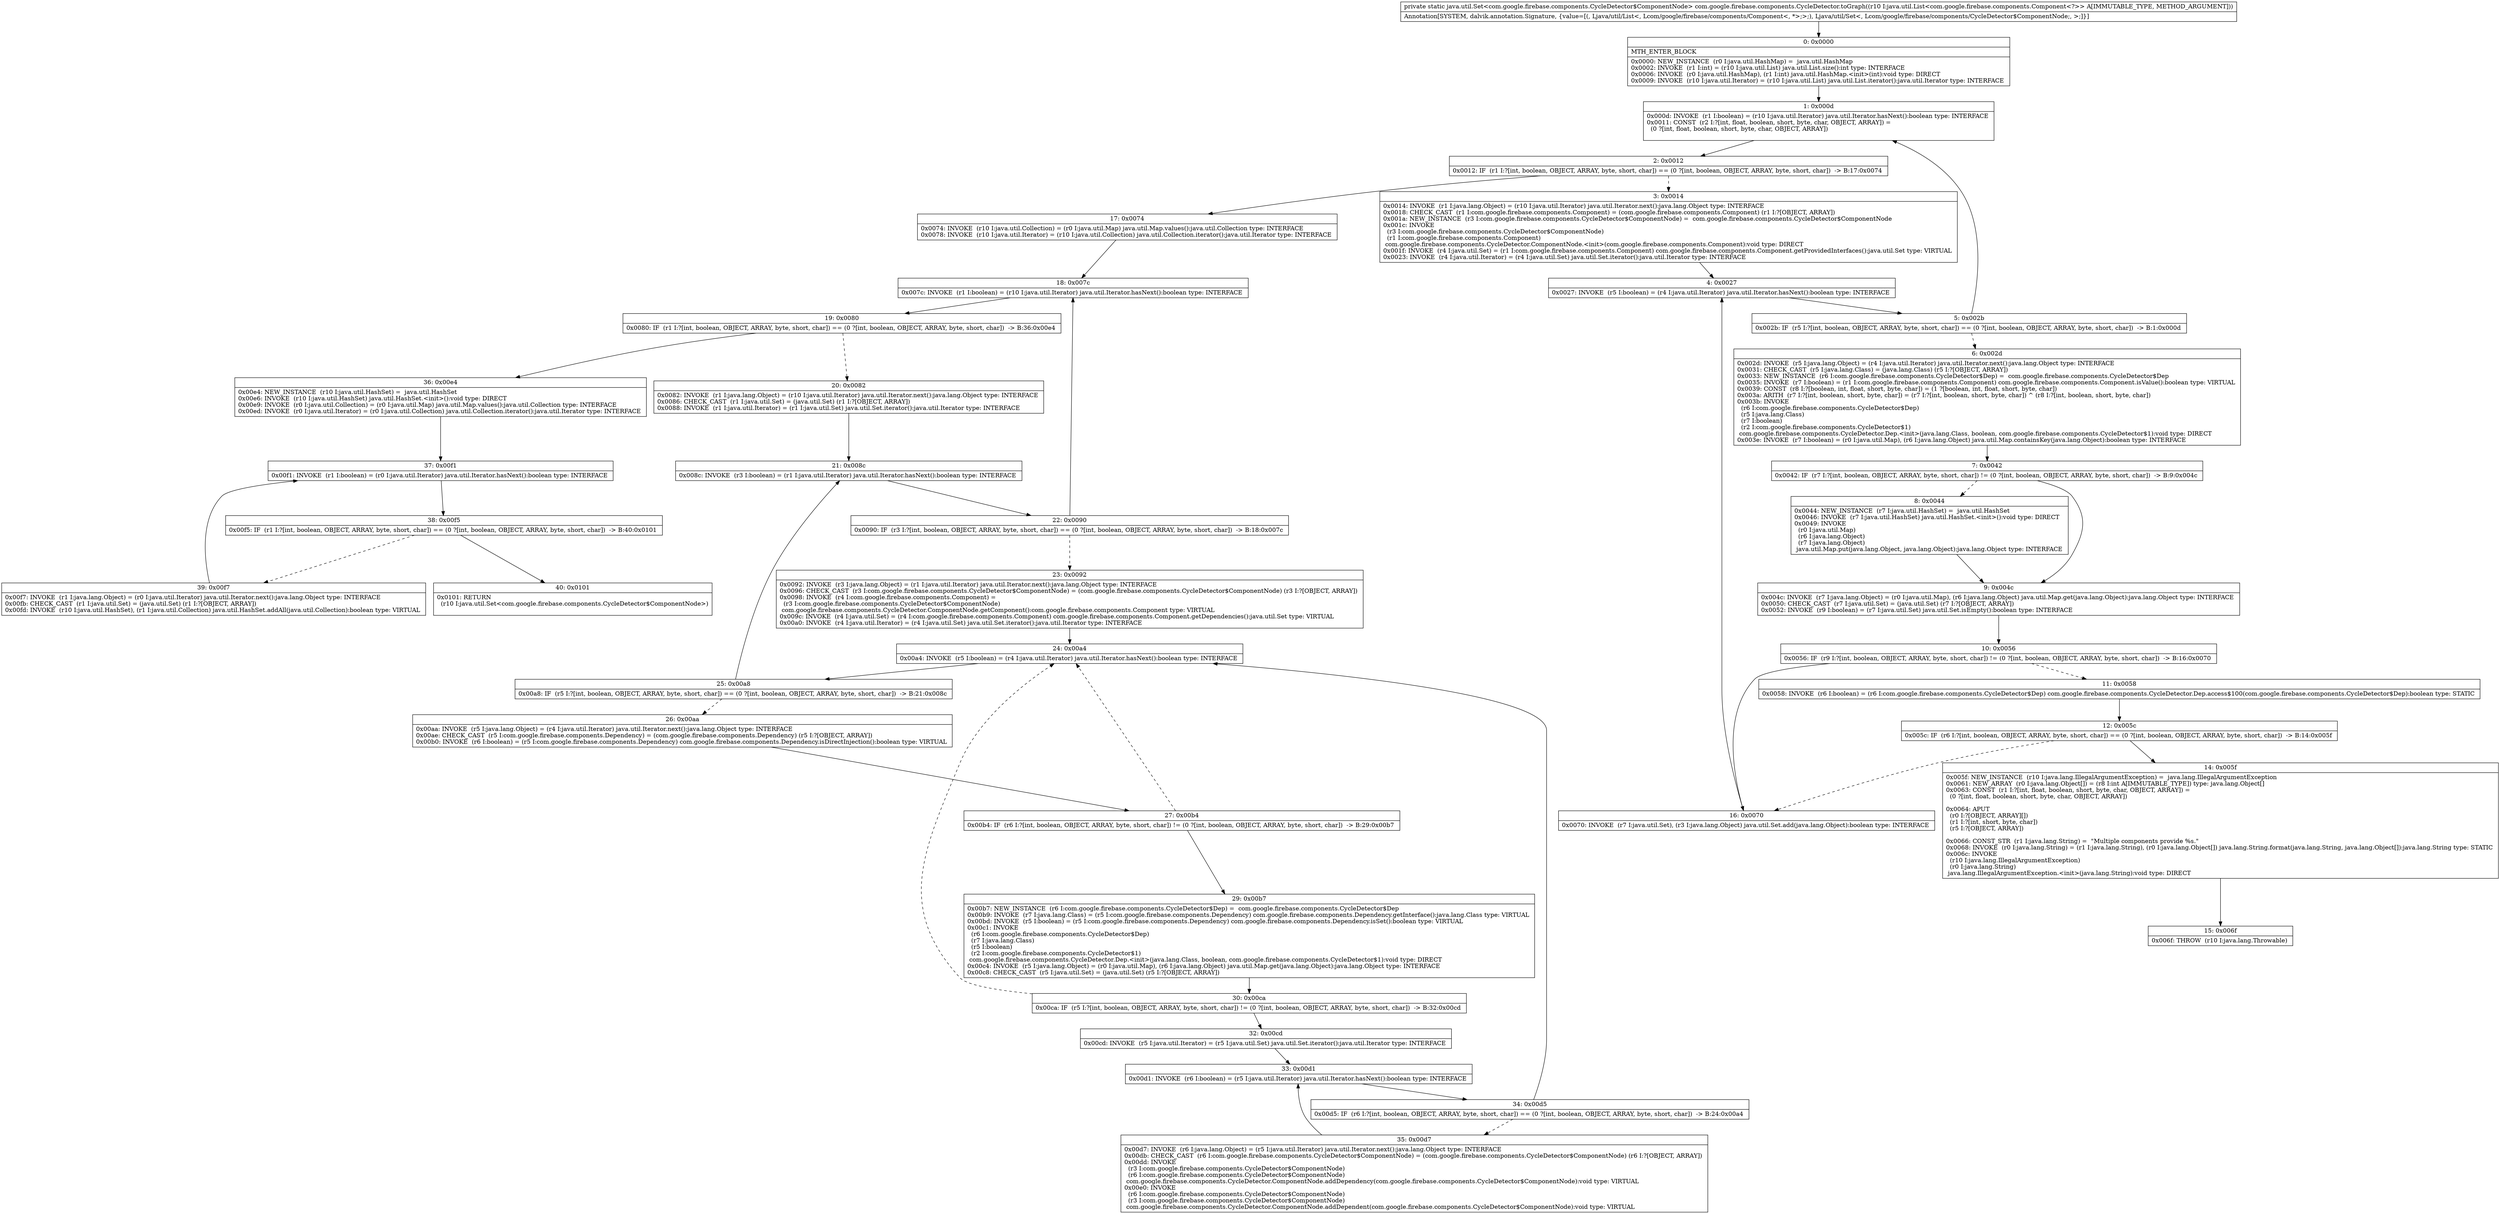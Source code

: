 digraph "CFG forcom.google.firebase.components.CycleDetector.toGraph(Ljava\/util\/List;)Ljava\/util\/Set;" {
Node_0 [shape=record,label="{0\:\ 0x0000|MTH_ENTER_BLOCK\l|0x0000: NEW_INSTANCE  (r0 I:java.util.HashMap) =  java.util.HashMap \l0x0002: INVOKE  (r1 I:int) = (r10 I:java.util.List) java.util.List.size():int type: INTERFACE \l0x0006: INVOKE  (r0 I:java.util.HashMap), (r1 I:int) java.util.HashMap.\<init\>(int):void type: DIRECT \l0x0009: INVOKE  (r10 I:java.util.Iterator) = (r10 I:java.util.List) java.util.List.iterator():java.util.Iterator type: INTERFACE \l}"];
Node_1 [shape=record,label="{1\:\ 0x000d|0x000d: INVOKE  (r1 I:boolean) = (r10 I:java.util.Iterator) java.util.Iterator.hasNext():boolean type: INTERFACE \l0x0011: CONST  (r2 I:?[int, float, boolean, short, byte, char, OBJECT, ARRAY]) = \l  (0 ?[int, float, boolean, short, byte, char, OBJECT, ARRAY])\l \l}"];
Node_2 [shape=record,label="{2\:\ 0x0012|0x0012: IF  (r1 I:?[int, boolean, OBJECT, ARRAY, byte, short, char]) == (0 ?[int, boolean, OBJECT, ARRAY, byte, short, char])  \-\> B:17:0x0074 \l}"];
Node_3 [shape=record,label="{3\:\ 0x0014|0x0014: INVOKE  (r1 I:java.lang.Object) = (r10 I:java.util.Iterator) java.util.Iterator.next():java.lang.Object type: INTERFACE \l0x0018: CHECK_CAST  (r1 I:com.google.firebase.components.Component) = (com.google.firebase.components.Component) (r1 I:?[OBJECT, ARRAY]) \l0x001a: NEW_INSTANCE  (r3 I:com.google.firebase.components.CycleDetector$ComponentNode) =  com.google.firebase.components.CycleDetector$ComponentNode \l0x001c: INVOKE  \l  (r3 I:com.google.firebase.components.CycleDetector$ComponentNode)\l  (r1 I:com.google.firebase.components.Component)\l com.google.firebase.components.CycleDetector.ComponentNode.\<init\>(com.google.firebase.components.Component):void type: DIRECT \l0x001f: INVOKE  (r4 I:java.util.Set) = (r1 I:com.google.firebase.components.Component) com.google.firebase.components.Component.getProvidedInterfaces():java.util.Set type: VIRTUAL \l0x0023: INVOKE  (r4 I:java.util.Iterator) = (r4 I:java.util.Set) java.util.Set.iterator():java.util.Iterator type: INTERFACE \l}"];
Node_4 [shape=record,label="{4\:\ 0x0027|0x0027: INVOKE  (r5 I:boolean) = (r4 I:java.util.Iterator) java.util.Iterator.hasNext():boolean type: INTERFACE \l}"];
Node_5 [shape=record,label="{5\:\ 0x002b|0x002b: IF  (r5 I:?[int, boolean, OBJECT, ARRAY, byte, short, char]) == (0 ?[int, boolean, OBJECT, ARRAY, byte, short, char])  \-\> B:1:0x000d \l}"];
Node_6 [shape=record,label="{6\:\ 0x002d|0x002d: INVOKE  (r5 I:java.lang.Object) = (r4 I:java.util.Iterator) java.util.Iterator.next():java.lang.Object type: INTERFACE \l0x0031: CHECK_CAST  (r5 I:java.lang.Class) = (java.lang.Class) (r5 I:?[OBJECT, ARRAY]) \l0x0033: NEW_INSTANCE  (r6 I:com.google.firebase.components.CycleDetector$Dep) =  com.google.firebase.components.CycleDetector$Dep \l0x0035: INVOKE  (r7 I:boolean) = (r1 I:com.google.firebase.components.Component) com.google.firebase.components.Component.isValue():boolean type: VIRTUAL \l0x0039: CONST  (r8 I:?[boolean, int, float, short, byte, char]) = (1 ?[boolean, int, float, short, byte, char]) \l0x003a: ARITH  (r7 I:?[int, boolean, short, byte, char]) = (r7 I:?[int, boolean, short, byte, char]) ^ (r8 I:?[int, boolean, short, byte, char]) \l0x003b: INVOKE  \l  (r6 I:com.google.firebase.components.CycleDetector$Dep)\l  (r5 I:java.lang.Class)\l  (r7 I:boolean)\l  (r2 I:com.google.firebase.components.CycleDetector$1)\l com.google.firebase.components.CycleDetector.Dep.\<init\>(java.lang.Class, boolean, com.google.firebase.components.CycleDetector$1):void type: DIRECT \l0x003e: INVOKE  (r7 I:boolean) = (r0 I:java.util.Map), (r6 I:java.lang.Object) java.util.Map.containsKey(java.lang.Object):boolean type: INTERFACE \l}"];
Node_7 [shape=record,label="{7\:\ 0x0042|0x0042: IF  (r7 I:?[int, boolean, OBJECT, ARRAY, byte, short, char]) != (0 ?[int, boolean, OBJECT, ARRAY, byte, short, char])  \-\> B:9:0x004c \l}"];
Node_8 [shape=record,label="{8\:\ 0x0044|0x0044: NEW_INSTANCE  (r7 I:java.util.HashSet) =  java.util.HashSet \l0x0046: INVOKE  (r7 I:java.util.HashSet) java.util.HashSet.\<init\>():void type: DIRECT \l0x0049: INVOKE  \l  (r0 I:java.util.Map)\l  (r6 I:java.lang.Object)\l  (r7 I:java.lang.Object)\l java.util.Map.put(java.lang.Object, java.lang.Object):java.lang.Object type: INTERFACE \l}"];
Node_9 [shape=record,label="{9\:\ 0x004c|0x004c: INVOKE  (r7 I:java.lang.Object) = (r0 I:java.util.Map), (r6 I:java.lang.Object) java.util.Map.get(java.lang.Object):java.lang.Object type: INTERFACE \l0x0050: CHECK_CAST  (r7 I:java.util.Set) = (java.util.Set) (r7 I:?[OBJECT, ARRAY]) \l0x0052: INVOKE  (r9 I:boolean) = (r7 I:java.util.Set) java.util.Set.isEmpty():boolean type: INTERFACE \l}"];
Node_10 [shape=record,label="{10\:\ 0x0056|0x0056: IF  (r9 I:?[int, boolean, OBJECT, ARRAY, byte, short, char]) != (0 ?[int, boolean, OBJECT, ARRAY, byte, short, char])  \-\> B:16:0x0070 \l}"];
Node_11 [shape=record,label="{11\:\ 0x0058|0x0058: INVOKE  (r6 I:boolean) = (r6 I:com.google.firebase.components.CycleDetector$Dep) com.google.firebase.components.CycleDetector.Dep.access$100(com.google.firebase.components.CycleDetector$Dep):boolean type: STATIC \l}"];
Node_12 [shape=record,label="{12\:\ 0x005c|0x005c: IF  (r6 I:?[int, boolean, OBJECT, ARRAY, byte, short, char]) == (0 ?[int, boolean, OBJECT, ARRAY, byte, short, char])  \-\> B:14:0x005f \l}"];
Node_14 [shape=record,label="{14\:\ 0x005f|0x005f: NEW_INSTANCE  (r10 I:java.lang.IllegalArgumentException) =  java.lang.IllegalArgumentException \l0x0061: NEW_ARRAY  (r0 I:java.lang.Object[]) = (r8 I:int A[IMMUTABLE_TYPE]) type: java.lang.Object[] \l0x0063: CONST  (r1 I:?[int, float, boolean, short, byte, char, OBJECT, ARRAY]) = \l  (0 ?[int, float, boolean, short, byte, char, OBJECT, ARRAY])\l \l0x0064: APUT  \l  (r0 I:?[OBJECT, ARRAY][])\l  (r1 I:?[int, short, byte, char])\l  (r5 I:?[OBJECT, ARRAY])\l \l0x0066: CONST_STR  (r1 I:java.lang.String) =  \"Multiple components provide %s.\" \l0x0068: INVOKE  (r0 I:java.lang.String) = (r1 I:java.lang.String), (r0 I:java.lang.Object[]) java.lang.String.format(java.lang.String, java.lang.Object[]):java.lang.String type: STATIC \l0x006c: INVOKE  \l  (r10 I:java.lang.IllegalArgumentException)\l  (r0 I:java.lang.String)\l java.lang.IllegalArgumentException.\<init\>(java.lang.String):void type: DIRECT \l}"];
Node_15 [shape=record,label="{15\:\ 0x006f|0x006f: THROW  (r10 I:java.lang.Throwable) \l}"];
Node_16 [shape=record,label="{16\:\ 0x0070|0x0070: INVOKE  (r7 I:java.util.Set), (r3 I:java.lang.Object) java.util.Set.add(java.lang.Object):boolean type: INTERFACE \l}"];
Node_17 [shape=record,label="{17\:\ 0x0074|0x0074: INVOKE  (r10 I:java.util.Collection) = (r0 I:java.util.Map) java.util.Map.values():java.util.Collection type: INTERFACE \l0x0078: INVOKE  (r10 I:java.util.Iterator) = (r10 I:java.util.Collection) java.util.Collection.iterator():java.util.Iterator type: INTERFACE \l}"];
Node_18 [shape=record,label="{18\:\ 0x007c|0x007c: INVOKE  (r1 I:boolean) = (r10 I:java.util.Iterator) java.util.Iterator.hasNext():boolean type: INTERFACE \l}"];
Node_19 [shape=record,label="{19\:\ 0x0080|0x0080: IF  (r1 I:?[int, boolean, OBJECT, ARRAY, byte, short, char]) == (0 ?[int, boolean, OBJECT, ARRAY, byte, short, char])  \-\> B:36:0x00e4 \l}"];
Node_20 [shape=record,label="{20\:\ 0x0082|0x0082: INVOKE  (r1 I:java.lang.Object) = (r10 I:java.util.Iterator) java.util.Iterator.next():java.lang.Object type: INTERFACE \l0x0086: CHECK_CAST  (r1 I:java.util.Set) = (java.util.Set) (r1 I:?[OBJECT, ARRAY]) \l0x0088: INVOKE  (r1 I:java.util.Iterator) = (r1 I:java.util.Set) java.util.Set.iterator():java.util.Iterator type: INTERFACE \l}"];
Node_21 [shape=record,label="{21\:\ 0x008c|0x008c: INVOKE  (r3 I:boolean) = (r1 I:java.util.Iterator) java.util.Iterator.hasNext():boolean type: INTERFACE \l}"];
Node_22 [shape=record,label="{22\:\ 0x0090|0x0090: IF  (r3 I:?[int, boolean, OBJECT, ARRAY, byte, short, char]) == (0 ?[int, boolean, OBJECT, ARRAY, byte, short, char])  \-\> B:18:0x007c \l}"];
Node_23 [shape=record,label="{23\:\ 0x0092|0x0092: INVOKE  (r3 I:java.lang.Object) = (r1 I:java.util.Iterator) java.util.Iterator.next():java.lang.Object type: INTERFACE \l0x0096: CHECK_CAST  (r3 I:com.google.firebase.components.CycleDetector$ComponentNode) = (com.google.firebase.components.CycleDetector$ComponentNode) (r3 I:?[OBJECT, ARRAY]) \l0x0098: INVOKE  (r4 I:com.google.firebase.components.Component) = \l  (r3 I:com.google.firebase.components.CycleDetector$ComponentNode)\l com.google.firebase.components.CycleDetector.ComponentNode.getComponent():com.google.firebase.components.Component type: VIRTUAL \l0x009c: INVOKE  (r4 I:java.util.Set) = (r4 I:com.google.firebase.components.Component) com.google.firebase.components.Component.getDependencies():java.util.Set type: VIRTUAL \l0x00a0: INVOKE  (r4 I:java.util.Iterator) = (r4 I:java.util.Set) java.util.Set.iterator():java.util.Iterator type: INTERFACE \l}"];
Node_24 [shape=record,label="{24\:\ 0x00a4|0x00a4: INVOKE  (r5 I:boolean) = (r4 I:java.util.Iterator) java.util.Iterator.hasNext():boolean type: INTERFACE \l}"];
Node_25 [shape=record,label="{25\:\ 0x00a8|0x00a8: IF  (r5 I:?[int, boolean, OBJECT, ARRAY, byte, short, char]) == (0 ?[int, boolean, OBJECT, ARRAY, byte, short, char])  \-\> B:21:0x008c \l}"];
Node_26 [shape=record,label="{26\:\ 0x00aa|0x00aa: INVOKE  (r5 I:java.lang.Object) = (r4 I:java.util.Iterator) java.util.Iterator.next():java.lang.Object type: INTERFACE \l0x00ae: CHECK_CAST  (r5 I:com.google.firebase.components.Dependency) = (com.google.firebase.components.Dependency) (r5 I:?[OBJECT, ARRAY]) \l0x00b0: INVOKE  (r6 I:boolean) = (r5 I:com.google.firebase.components.Dependency) com.google.firebase.components.Dependency.isDirectInjection():boolean type: VIRTUAL \l}"];
Node_27 [shape=record,label="{27\:\ 0x00b4|0x00b4: IF  (r6 I:?[int, boolean, OBJECT, ARRAY, byte, short, char]) != (0 ?[int, boolean, OBJECT, ARRAY, byte, short, char])  \-\> B:29:0x00b7 \l}"];
Node_29 [shape=record,label="{29\:\ 0x00b7|0x00b7: NEW_INSTANCE  (r6 I:com.google.firebase.components.CycleDetector$Dep) =  com.google.firebase.components.CycleDetector$Dep \l0x00b9: INVOKE  (r7 I:java.lang.Class) = (r5 I:com.google.firebase.components.Dependency) com.google.firebase.components.Dependency.getInterface():java.lang.Class type: VIRTUAL \l0x00bd: INVOKE  (r5 I:boolean) = (r5 I:com.google.firebase.components.Dependency) com.google.firebase.components.Dependency.isSet():boolean type: VIRTUAL \l0x00c1: INVOKE  \l  (r6 I:com.google.firebase.components.CycleDetector$Dep)\l  (r7 I:java.lang.Class)\l  (r5 I:boolean)\l  (r2 I:com.google.firebase.components.CycleDetector$1)\l com.google.firebase.components.CycleDetector.Dep.\<init\>(java.lang.Class, boolean, com.google.firebase.components.CycleDetector$1):void type: DIRECT \l0x00c4: INVOKE  (r5 I:java.lang.Object) = (r0 I:java.util.Map), (r6 I:java.lang.Object) java.util.Map.get(java.lang.Object):java.lang.Object type: INTERFACE \l0x00c8: CHECK_CAST  (r5 I:java.util.Set) = (java.util.Set) (r5 I:?[OBJECT, ARRAY]) \l}"];
Node_30 [shape=record,label="{30\:\ 0x00ca|0x00ca: IF  (r5 I:?[int, boolean, OBJECT, ARRAY, byte, short, char]) != (0 ?[int, boolean, OBJECT, ARRAY, byte, short, char])  \-\> B:32:0x00cd \l}"];
Node_32 [shape=record,label="{32\:\ 0x00cd|0x00cd: INVOKE  (r5 I:java.util.Iterator) = (r5 I:java.util.Set) java.util.Set.iterator():java.util.Iterator type: INTERFACE \l}"];
Node_33 [shape=record,label="{33\:\ 0x00d1|0x00d1: INVOKE  (r6 I:boolean) = (r5 I:java.util.Iterator) java.util.Iterator.hasNext():boolean type: INTERFACE \l}"];
Node_34 [shape=record,label="{34\:\ 0x00d5|0x00d5: IF  (r6 I:?[int, boolean, OBJECT, ARRAY, byte, short, char]) == (0 ?[int, boolean, OBJECT, ARRAY, byte, short, char])  \-\> B:24:0x00a4 \l}"];
Node_35 [shape=record,label="{35\:\ 0x00d7|0x00d7: INVOKE  (r6 I:java.lang.Object) = (r5 I:java.util.Iterator) java.util.Iterator.next():java.lang.Object type: INTERFACE \l0x00db: CHECK_CAST  (r6 I:com.google.firebase.components.CycleDetector$ComponentNode) = (com.google.firebase.components.CycleDetector$ComponentNode) (r6 I:?[OBJECT, ARRAY]) \l0x00dd: INVOKE  \l  (r3 I:com.google.firebase.components.CycleDetector$ComponentNode)\l  (r6 I:com.google.firebase.components.CycleDetector$ComponentNode)\l com.google.firebase.components.CycleDetector.ComponentNode.addDependency(com.google.firebase.components.CycleDetector$ComponentNode):void type: VIRTUAL \l0x00e0: INVOKE  \l  (r6 I:com.google.firebase.components.CycleDetector$ComponentNode)\l  (r3 I:com.google.firebase.components.CycleDetector$ComponentNode)\l com.google.firebase.components.CycleDetector.ComponentNode.addDependent(com.google.firebase.components.CycleDetector$ComponentNode):void type: VIRTUAL \l}"];
Node_36 [shape=record,label="{36\:\ 0x00e4|0x00e4: NEW_INSTANCE  (r10 I:java.util.HashSet) =  java.util.HashSet \l0x00e6: INVOKE  (r10 I:java.util.HashSet) java.util.HashSet.\<init\>():void type: DIRECT \l0x00e9: INVOKE  (r0 I:java.util.Collection) = (r0 I:java.util.Map) java.util.Map.values():java.util.Collection type: INTERFACE \l0x00ed: INVOKE  (r0 I:java.util.Iterator) = (r0 I:java.util.Collection) java.util.Collection.iterator():java.util.Iterator type: INTERFACE \l}"];
Node_37 [shape=record,label="{37\:\ 0x00f1|0x00f1: INVOKE  (r1 I:boolean) = (r0 I:java.util.Iterator) java.util.Iterator.hasNext():boolean type: INTERFACE \l}"];
Node_38 [shape=record,label="{38\:\ 0x00f5|0x00f5: IF  (r1 I:?[int, boolean, OBJECT, ARRAY, byte, short, char]) == (0 ?[int, boolean, OBJECT, ARRAY, byte, short, char])  \-\> B:40:0x0101 \l}"];
Node_39 [shape=record,label="{39\:\ 0x00f7|0x00f7: INVOKE  (r1 I:java.lang.Object) = (r0 I:java.util.Iterator) java.util.Iterator.next():java.lang.Object type: INTERFACE \l0x00fb: CHECK_CAST  (r1 I:java.util.Set) = (java.util.Set) (r1 I:?[OBJECT, ARRAY]) \l0x00fd: INVOKE  (r10 I:java.util.HashSet), (r1 I:java.util.Collection) java.util.HashSet.addAll(java.util.Collection):boolean type: VIRTUAL \l}"];
Node_40 [shape=record,label="{40\:\ 0x0101|0x0101: RETURN  \l  (r10 I:java.util.Set\<com.google.firebase.components.CycleDetector$ComponentNode\>)\l \l}"];
MethodNode[shape=record,label="{private static java.util.Set\<com.google.firebase.components.CycleDetector$ComponentNode\> com.google.firebase.components.CycleDetector.toGraph((r10 I:java.util.List\<com.google.firebase.components.Component\<?\>\> A[IMMUTABLE_TYPE, METHOD_ARGUMENT]))  | Annotation[SYSTEM, dalvik.annotation.Signature, \{value=[(, Ljava\/util\/List\<, Lcom\/google\/firebase\/components\/Component\<, *\>;\>;), Ljava\/util\/Set\<, Lcom\/google\/firebase\/components\/CycleDetector$ComponentNode;, \>;]\}]\l}"];
MethodNode -> Node_0;
Node_0 -> Node_1;
Node_1 -> Node_2;
Node_2 -> Node_3[style=dashed];
Node_2 -> Node_17;
Node_3 -> Node_4;
Node_4 -> Node_5;
Node_5 -> Node_1;
Node_5 -> Node_6[style=dashed];
Node_6 -> Node_7;
Node_7 -> Node_8[style=dashed];
Node_7 -> Node_9;
Node_8 -> Node_9;
Node_9 -> Node_10;
Node_10 -> Node_11[style=dashed];
Node_10 -> Node_16;
Node_11 -> Node_12;
Node_12 -> Node_14;
Node_12 -> Node_16[style=dashed];
Node_14 -> Node_15;
Node_16 -> Node_4;
Node_17 -> Node_18;
Node_18 -> Node_19;
Node_19 -> Node_20[style=dashed];
Node_19 -> Node_36;
Node_20 -> Node_21;
Node_21 -> Node_22;
Node_22 -> Node_18;
Node_22 -> Node_23[style=dashed];
Node_23 -> Node_24;
Node_24 -> Node_25;
Node_25 -> Node_21;
Node_25 -> Node_26[style=dashed];
Node_26 -> Node_27;
Node_27 -> Node_29;
Node_27 -> Node_24[style=dashed];
Node_29 -> Node_30;
Node_30 -> Node_32;
Node_30 -> Node_24[style=dashed];
Node_32 -> Node_33;
Node_33 -> Node_34;
Node_34 -> Node_24;
Node_34 -> Node_35[style=dashed];
Node_35 -> Node_33;
Node_36 -> Node_37;
Node_37 -> Node_38;
Node_38 -> Node_39[style=dashed];
Node_38 -> Node_40;
Node_39 -> Node_37;
}

